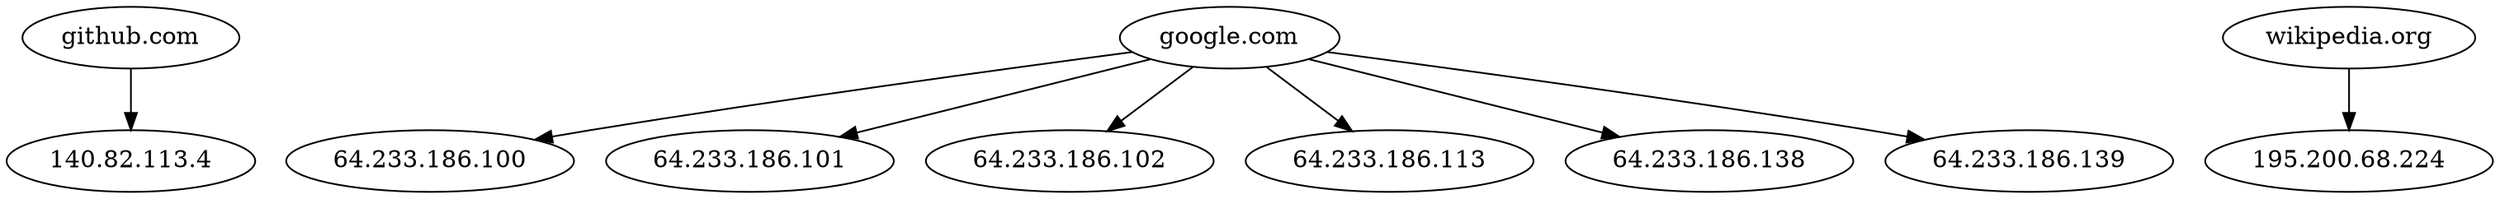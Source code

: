digraph DNS {
"github.com" -> "140.82.113.4";
"google.com" -> "64.233.186.100";
"google.com" -> "64.233.186.101";
"google.com" -> "64.233.186.102";
"google.com" -> "64.233.186.113";
"google.com" -> "64.233.186.138";
"google.com" -> "64.233.186.139";
"wikipedia.org" -> "195.200.68.224";
}

